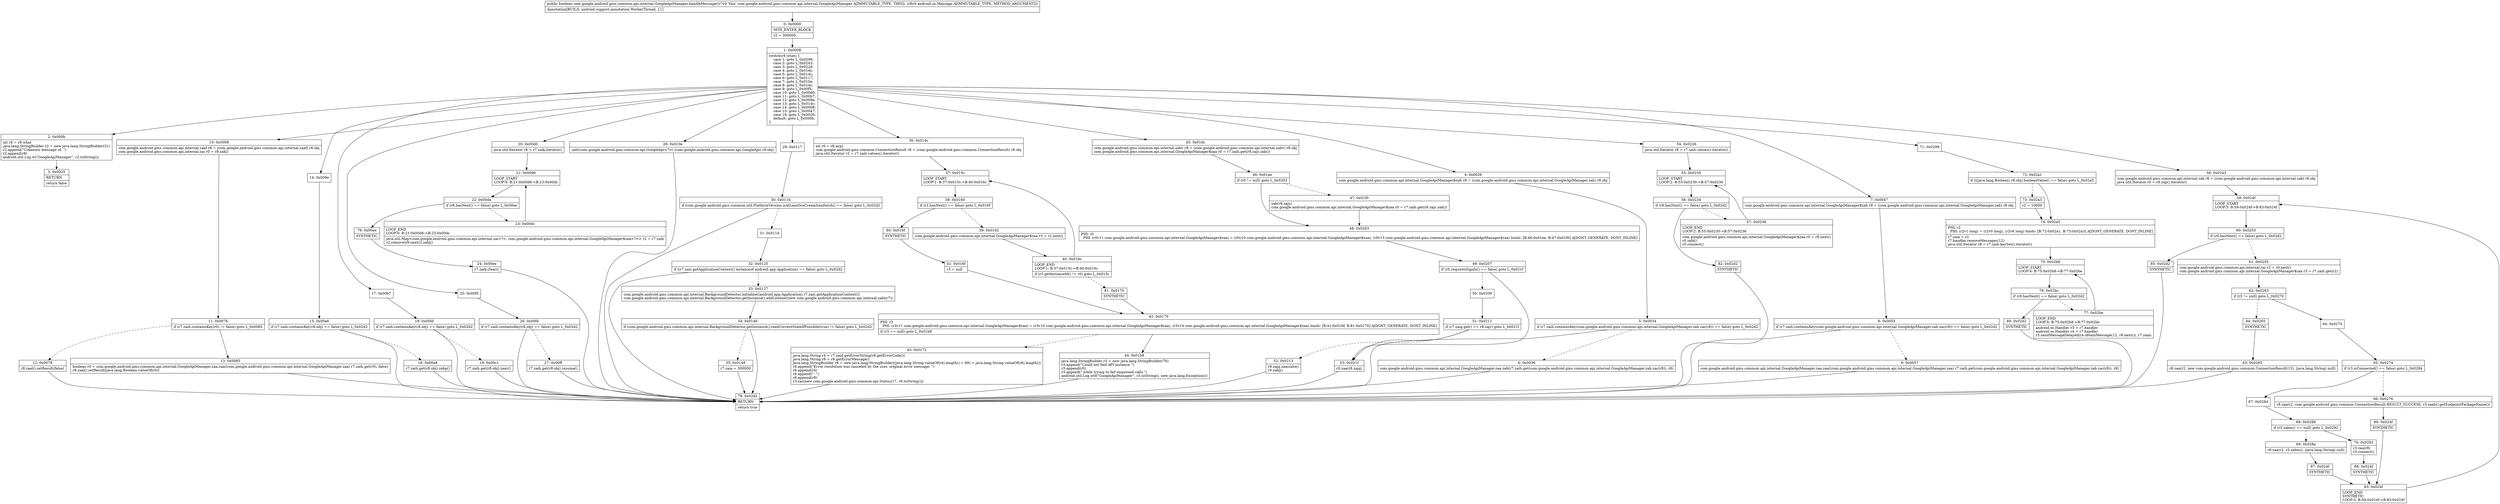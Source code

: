 digraph "CFG forcom.google.android.gms.common.api.internal.GoogleApiManager.handleMessage(Landroid\/os\/Message;)Z" {
Node_0 [shape=record,label="{0\:\ 0x0000|MTH_ENTER_BLOCK\l|r2 = 300000\l}"];
Node_1 [shape=record,label="{1\:\ 0x0008|switch(r8.what) \{\l    case 1: goto L_0x0299;\l    case 2: goto L_0x0243;\l    case 3: goto L_0x0226;\l    case 4: goto L_0x01dc;\l    case 5: goto L_0x014c;\l    case 6: goto L_0x0117;\l    case 7: goto L_0x010e;\l    case 8: goto L_0x01dc;\l    case 9: goto L_0x00f5;\l    case 10: goto L_0x00d0;\l    case 11: goto L_0x00b7;\l    case 12: goto L_0x009e;\l    case 13: goto L_0x01dc;\l    case 14: goto L_0x0068;\l    case 15: goto L_0x0047;\l    case 16: goto L_0x0026;\l    default: goto L_0x000b;\l\}\l}"];
Node_2 [shape=record,label="{2\:\ 0x000b|int r8 = r8.what\ljava.lang.StringBuilder r2 = new java.lang.StringBuilder(31)\lr2.append(\"Unknown message id: \")\lr2.append(r8)\landroid.util.Log.w(\"GoogleApiManager\", r2.toString())\l}"];
Node_3 [shape=record,label="{3\:\ 0x0025|RETURN\l|return false\l}"];
Node_4 [shape=record,label="{4\:\ 0x0026|com.google.android.gms.common.api.internal.GoogleApiManager$zab r8 = (com.google.android.gms.common.api.internal.GoogleApiManager.zab) r8.obj\l}"];
Node_5 [shape=record,label="{5\:\ 0x0034|if (r7.zaih.containsKey(com.google.android.gms.common.api.internal.GoogleApiManager.zab.zac(r8)) == false) goto L_0x02d2\l}"];
Node_6 [shape=record,label="{6\:\ 0x0036|com.google.android.gms.common.api.internal.GoogleApiManager.zaa.zab(r7.zaih.get(com.google.android.gms.common.api.internal.GoogleApiManager.zab.zac(r8)), r8)\l}"];
Node_7 [shape=record,label="{7\:\ 0x0047|com.google.android.gms.common.api.internal.GoogleApiManager$zab r8 = (com.google.android.gms.common.api.internal.GoogleApiManager.zab) r8.obj\l}"];
Node_8 [shape=record,label="{8\:\ 0x0055|if (r7.zaih.containsKey(com.google.android.gms.common.api.internal.GoogleApiManager.zab.zac(r8)) == false) goto L_0x02d2\l}"];
Node_9 [shape=record,label="{9\:\ 0x0057|com.google.android.gms.common.api.internal.GoogleApiManager.zaa.zaa((com.google.android.gms.common.api.internal.GoogleApiManager.zaa) r7.zaih.get(com.google.android.gms.common.api.internal.GoogleApiManager.zab.zac(r8)), r8)\l}"];
Node_10 [shape=record,label="{10\:\ 0x0068|com.google.android.gms.common.api.internal.zaaf r8 = (com.google.android.gms.common.api.internal.zaaf) r8.obj\lcom.google.android.gms.common.api.internal.zai r0 = r8.zak()\l}"];
Node_11 [shape=record,label="{11\:\ 0x0076|if (r7.zaih.containsKey(r0) != false) goto L_0x0085\l}"];
Node_12 [shape=record,label="{12\:\ 0x0078|r8.zaal().setResult(false)\l}"];
Node_13 [shape=record,label="{13\:\ 0x0085|boolean r0 = com.google.android.gms.common.api.internal.GoogleApiManager.zaa.zaa((com.google.android.gms.common.api.internal.GoogleApiManager.zaa) r7.zaih.get(r0), false)\lr8.zaal().setResult(java.lang.Boolean.valueOf(r0))\l}"];
Node_14 [shape=record,label="{14\:\ 0x009e}"];
Node_15 [shape=record,label="{15\:\ 0x00a6|if (r7.zaih.containsKey(r8.obj) == false) goto L_0x02d2\l}"];
Node_16 [shape=record,label="{16\:\ 0x00a8|r7.zaih.get(r8.obj).zabp()\l}"];
Node_17 [shape=record,label="{17\:\ 0x00b7}"];
Node_18 [shape=record,label="{18\:\ 0x00bf|if (r7.zaih.containsKey(r8.obj) == false) goto L_0x02d2\l}"];
Node_19 [shape=record,label="{19\:\ 0x00c1|r7.zaih.get(r8.obj).zaav()\l}"];
Node_20 [shape=record,label="{20\:\ 0x00d0|java.util.Iterator r8 = r7.zaik.iterator()\l}"];
Node_21 [shape=record,label="{21\:\ 0x00d6|LOOP_START\lLOOP:0: B:21:0x00d6\-\>B:23:0x00dc\l}"];
Node_22 [shape=record,label="{22\:\ 0x00da|if (r8.hasNext() == false) goto L_0x00ee\l}"];
Node_23 [shape=record,label="{23\:\ 0x00dc|LOOP_END\lLOOP:0: B:21:0x00d6\-\>B:23:0x00dc\l|java.util.Map\<com.google.android.gms.common.api.internal.zai\<?\>, com.google.android.gms.common.api.internal.GoogleApiManager$zaa\<?\>\> r2 = r7.zaih\lr2.remove(r8.next()).zabj()\l}"];
Node_24 [shape=record,label="{24\:\ 0x00ee|r7.zaik.clear()\l}"];
Node_25 [shape=record,label="{25\:\ 0x00f5}"];
Node_26 [shape=record,label="{26\:\ 0x00fd|if (r7.zaih.containsKey(r8.obj) == false) goto L_0x02d2\l}"];
Node_27 [shape=record,label="{27\:\ 0x00ff|r7.zaih.get(r8.obj).resume()\l}"];
Node_28 [shape=record,label="{28\:\ 0x010e|zab((com.google.android.gms.common.api.GoogleApi\<?\>) (com.google.android.gms.common.api.GoogleApi) r8.obj)\l}"];
Node_29 [shape=record,label="{29\:\ 0x0117}"];
Node_30 [shape=record,label="{30\:\ 0x011b|if (com.google.android.gms.common.util.PlatformVersion.isAtLeastIceCreamSandwich() == false) goto L_0x02d2\l}"];
Node_31 [shape=record,label="{31\:\ 0x011d}"];
Node_32 [shape=record,label="{32\:\ 0x0125|if ((r7.zaic.getApplicationContext() instanceof android.app.Application) == false) goto L_0x02d2\l}"];
Node_33 [shape=record,label="{33\:\ 0x0127|com.google.android.gms.common.api.internal.BackgroundDetector.initialize((android.app.Application) r7.zaic.getApplicationContext())\lcom.google.android.gms.common.api.internal.BackgroundDetector.getInstance().addListener(new com.google.android.gms.common.api.internal.zabi(r7))\l}"];
Node_34 [shape=record,label="{34\:\ 0x0146|if (com.google.android.gms.common.api.internal.BackgroundDetector.getInstance().readCurrentStateIfPossible(true) != false) goto L_0x02d2\l}"];
Node_35 [shape=record,label="{35\:\ 0x0148|r7.zaia = 300000\l}"];
Node_36 [shape=record,label="{36\:\ 0x014c|int r0 = r8.arg1\lcom.google.android.gms.common.ConnectionResult r8 = (com.google.android.gms.common.ConnectionResult) r8.obj\ljava.util.Iterator r2 = r7.zaih.values().iterator()\l}"];
Node_37 [shape=record,label="{37\:\ 0x015c|LOOP_START\lLOOP:1: B:37:0x015c\-\>B:40:0x016c\l}"];
Node_38 [shape=record,label="{38\:\ 0x0160|if (r2.hasNext() == false) goto L_0x016f\l}"];
Node_39 [shape=record,label="{39\:\ 0x0162|com.google.android.gms.common.api.internal.GoogleApiManager$zaa r3 = r2.next()\l}"];
Node_40 [shape=record,label="{40\:\ 0x016c|LOOP_END\lLOOP:1: B:37:0x015c\-\>B:40:0x016c\l|if (r3.getInstanceId() != r0) goto L_0x015c\l}"];
Node_41 [shape=record,label="{41\:\ 0x016f|r3 = null\l}"];
Node_42 [shape=record,label="{42\:\ 0x0170|PHI: r3 \l  PHI: (r3v11 com.google.android.gms.common.api.internal.GoogleApiManager$zaa) = (r3v10 com.google.android.gms.common.api.internal.GoogleApiManager$zaa), (r3v14 com.google.android.gms.common.api.internal.GoogleApiManager$zaa) binds: [B:41:0x016f, B:81:0x0170] A[DONT_GENERATE, DONT_INLINE]\l|if (r3 == null) goto L_0x01b8\l}"];
Node_43 [shape=record,label="{43\:\ 0x0172|java.lang.String r4 = r7.zaid.getErrorString(r8.getErrorCode())\ljava.lang.String r8 = r8.getErrorMessage()\ljava.lang.StringBuilder r6 = new java.lang.StringBuilder((java.lang.String.valueOf(r4).length() + 69) + java.lang.String.valueOf(r8).length())\lr6.append(\"Error resolution was canceled by the user, original error message: \")\lr6.append(r4)\lr6.append(\": \")\lr6.append(r8)\lr3.zac(new com.google.android.gms.common.api.Status(17, r6.toString()))\l}"];
Node_44 [shape=record,label="{44\:\ 0x01b8|java.lang.StringBuilder r3 = new java.lang.StringBuilder(76)\lr3.append(\"Could not find API instance \")\lr3.append(r0)\lr3.append(\" while trying to fail enqueued calls.\")\landroid.util.Log.wtf(\"GoogleApiManager\", r3.toString(), new java.lang.Exception())\l}"];
Node_45 [shape=record,label="{45\:\ 0x01dc|com.google.android.gms.common.api.internal.zabv r8 = (com.google.android.gms.common.api.internal.zabv) r8.obj\lcom.google.android.gms.common.api.internal.GoogleApiManager$zaa r0 = r7.zaih.get(r8.zajs.zak())\l}"];
Node_46 [shape=record,label="{46\:\ 0x01ee|if (r0 != null) goto L_0x0203\l}"];
Node_47 [shape=record,label="{47\:\ 0x01f0|zab(r8.zajs)\lcom.google.android.gms.common.api.internal.GoogleApiManager$zaa r0 = r7.zaih.get(r8.zajs.zak())\l}"];
Node_48 [shape=record,label="{48\:\ 0x0203|PHI: r0 \l  PHI: (r0v11 com.google.android.gms.common.api.internal.GoogleApiManager$zaa) = (r0v10 com.google.android.gms.common.api.internal.GoogleApiManager$zaa), (r0v15 com.google.android.gms.common.api.internal.GoogleApiManager$zaa) binds: [B:46:0x01ee, B:47:0x01f0] A[DONT_GENERATE, DONT_INLINE]\l}"];
Node_49 [shape=record,label="{49\:\ 0x0207|if (r0.requiresSignIn() == false) goto L_0x021f\l}"];
Node_50 [shape=record,label="{50\:\ 0x0209}"];
Node_51 [shape=record,label="{51\:\ 0x0211|if (r7.zaig.get() == r8.zajr) goto L_0x021f\l}"];
Node_52 [shape=record,label="{52\:\ 0x0213|r8.zajq.zaa(zahw)\lr0.zabj()\l}"];
Node_53 [shape=record,label="{53\:\ 0x021f|r0.zaa(r8.zajq)\l}"];
Node_54 [shape=record,label="{54\:\ 0x0226|java.util.Iterator r8 = r7.zaih.values().iterator()\l}"];
Node_55 [shape=record,label="{55\:\ 0x0230|LOOP_START\lLOOP:2: B:55:0x0230\-\>B:57:0x0236\l}"];
Node_56 [shape=record,label="{56\:\ 0x0234|if (r8.hasNext() == false) goto L_0x02d2\l}"];
Node_57 [shape=record,label="{57\:\ 0x0236|LOOP_END\lLOOP:2: B:55:0x0230\-\>B:57:0x0236\l|com.google.android.gms.common.api.internal.GoogleApiManager$zaa r0 = r8.next()\lr0.zabl()\lr0.connect()\l}"];
Node_58 [shape=record,label="{58\:\ 0x0243|com.google.android.gms.common.api.internal.zak r8 = (com.google.android.gms.common.api.internal.zak) r8.obj\ljava.util.Iterator r0 = r8.zap().iterator()\l}"];
Node_59 [shape=record,label="{59\:\ 0x024f|LOOP_START\lLOOP:3: B:59:0x024f\-\>B:83:0x024f\l}"];
Node_60 [shape=record,label="{60\:\ 0x0253|if (r0.hasNext() == false) goto L_0x02d2\l}"];
Node_61 [shape=record,label="{61\:\ 0x0255|com.google.android.gms.common.api.internal.zai r2 = r0.next()\lcom.google.android.gms.common.api.internal.GoogleApiManager$zaa r3 = r7.zaih.get(r2)\l}"];
Node_62 [shape=record,label="{62\:\ 0x0263|if (r3 != null) goto L_0x0270\l}"];
Node_63 [shape=record,label="{63\:\ 0x0265|r8.zaa(r2, new com.google.android.gms.common.ConnectionResult(13), (java.lang.String) null)\l}"];
Node_64 [shape=record,label="{64\:\ 0x0270}"];
Node_65 [shape=record,label="{65\:\ 0x0274|if (r3.isConnected() == false) goto L_0x0284\l}"];
Node_66 [shape=record,label="{66\:\ 0x0276|r8.zaa(r2, com.google.android.gms.common.ConnectionResult.RESULT_SUCCESS, r3.zaab().getEndpointPackageName())\l}"];
Node_67 [shape=record,label="{67\:\ 0x0284}"];
Node_68 [shape=record,label="{68\:\ 0x0288|if (r3.zabm() == null) goto L_0x0292\l}"];
Node_69 [shape=record,label="{69\:\ 0x028a|r8.zaa(r2, r3.zabm(), (java.lang.String) null)\l}"];
Node_70 [shape=record,label="{70\:\ 0x0292|r3.zaa(r8)\lr3.connect()\l}"];
Node_71 [shape=record,label="{71\:\ 0x0299}"];
Node_72 [shape=record,label="{72\:\ 0x02a1|if (((java.lang.Boolean) r8.obj).booleanValue() == false) goto L_0x02a5\l}"];
Node_73 [shape=record,label="{73\:\ 0x02a3|r2 = 10000\l}"];
Node_74 [shape=record,label="{74\:\ 0x02a5|PHI: r2 \l  PHI: (r2v1 long) = (r2v0 long), (r2v6 long) binds: [B:72:0x02a1, B:73:0x02a3] A[DONT_GENERATE, DONT_INLINE]\l|r7.zaia = r2\lr7.handler.removeMessages(12)\ljava.util.Iterator r8 = r7.zaih.keySet().iterator()\l}"];
Node_75 [shape=record,label="{75\:\ 0x02b8|LOOP_START\lLOOP:4: B:75:0x02b8\-\>B:77:0x02be\l}"];
Node_76 [shape=record,label="{76\:\ 0x02bc|if (r8.hasNext() == false) goto L_0x02d2\l}"];
Node_77 [shape=record,label="{77\:\ 0x02be|LOOP_END\lLOOP:4: B:75:0x02b8\-\>B:77:0x02be\l|android.os.Handler r3 = r7.handler\landroid.os.Handler r4 = r7.handler\lr3.sendMessageDelayed(r4.obtainMessage(12, r8.next()), r7.zaia)\l}"];
Node_78 [shape=record,label="{78\:\ 0x02d2|RETURN\l|return true\l}"];
Node_79 [shape=record,label="{79\:\ 0x00ee|SYNTHETIC\l}"];
Node_80 [shape=record,label="{80\:\ 0x016f|SYNTHETIC\l}"];
Node_81 [shape=record,label="{81\:\ 0x0170|SYNTHETIC\l}"];
Node_82 [shape=record,label="{82\:\ 0x02d2|SYNTHETIC\l}"];
Node_83 [shape=record,label="{83\:\ 0x024f|LOOP_END\lSYNTHETIC\lLOOP:3: B:59:0x024f\-\>B:83:0x024f\l}"];
Node_84 [shape=record,label="{84\:\ 0x0265|SYNTHETIC\l}"];
Node_85 [shape=record,label="{85\:\ 0x02d2|SYNTHETIC\l}"];
Node_86 [shape=record,label="{86\:\ 0x024f|SYNTHETIC\l}"];
Node_87 [shape=record,label="{87\:\ 0x024f|SYNTHETIC\l}"];
Node_88 [shape=record,label="{88\:\ 0x024f|SYNTHETIC\l}"];
Node_89 [shape=record,label="{89\:\ 0x02d2|SYNTHETIC\l}"];
MethodNode[shape=record,label="{public boolean com.google.android.gms.common.api.internal.GoogleApiManager.handleMessage((r7v0 'this' com.google.android.gms.common.api.internal.GoogleApiManager A[IMMUTABLE_TYPE, THIS]), (r8v0 android.os.Message A[IMMUTABLE_TYPE, METHOD_ARGUMENT]))  | Annotation[BUILD, android.support.annotation.WorkerThread, \{\}]\l}"];
MethodNode -> Node_0;
Node_0 -> Node_1;
Node_1 -> Node_2;
Node_1 -> Node_4;
Node_1 -> Node_7;
Node_1 -> Node_10;
Node_1 -> Node_14;
Node_1 -> Node_17;
Node_1 -> Node_20;
Node_1 -> Node_25;
Node_1 -> Node_28;
Node_1 -> Node_29;
Node_1 -> Node_36;
Node_1 -> Node_45;
Node_1 -> Node_54;
Node_1 -> Node_58;
Node_1 -> Node_71;
Node_2 -> Node_3;
Node_4 -> Node_5;
Node_5 -> Node_6[style=dashed];
Node_5 -> Node_78;
Node_6 -> Node_78;
Node_7 -> Node_8;
Node_8 -> Node_9[style=dashed];
Node_8 -> Node_78;
Node_9 -> Node_78;
Node_10 -> Node_11;
Node_11 -> Node_12[style=dashed];
Node_11 -> Node_13;
Node_12 -> Node_78;
Node_13 -> Node_78;
Node_14 -> Node_15;
Node_15 -> Node_16[style=dashed];
Node_15 -> Node_78;
Node_16 -> Node_78;
Node_17 -> Node_18;
Node_18 -> Node_19[style=dashed];
Node_18 -> Node_78;
Node_19 -> Node_78;
Node_20 -> Node_21;
Node_21 -> Node_22;
Node_22 -> Node_23[style=dashed];
Node_22 -> Node_79;
Node_23 -> Node_21;
Node_24 -> Node_78;
Node_25 -> Node_26;
Node_26 -> Node_27[style=dashed];
Node_26 -> Node_78;
Node_27 -> Node_78;
Node_28 -> Node_78;
Node_29 -> Node_30;
Node_30 -> Node_31[style=dashed];
Node_30 -> Node_78;
Node_31 -> Node_32;
Node_32 -> Node_33[style=dashed];
Node_32 -> Node_78;
Node_33 -> Node_34;
Node_34 -> Node_35[style=dashed];
Node_34 -> Node_78;
Node_35 -> Node_78;
Node_36 -> Node_37;
Node_37 -> Node_38;
Node_38 -> Node_39[style=dashed];
Node_38 -> Node_80;
Node_39 -> Node_40;
Node_40 -> Node_37;
Node_40 -> Node_81[style=dashed];
Node_41 -> Node_42;
Node_42 -> Node_43[style=dashed];
Node_42 -> Node_44;
Node_43 -> Node_78;
Node_44 -> Node_78;
Node_45 -> Node_46;
Node_46 -> Node_47[style=dashed];
Node_46 -> Node_48;
Node_47 -> Node_48;
Node_48 -> Node_49;
Node_49 -> Node_50[style=dashed];
Node_49 -> Node_53;
Node_50 -> Node_51;
Node_51 -> Node_52[style=dashed];
Node_51 -> Node_53;
Node_52 -> Node_78;
Node_53 -> Node_78;
Node_54 -> Node_55;
Node_55 -> Node_56;
Node_56 -> Node_57[style=dashed];
Node_56 -> Node_82;
Node_57 -> Node_55;
Node_58 -> Node_59;
Node_59 -> Node_60;
Node_60 -> Node_61[style=dashed];
Node_60 -> Node_85;
Node_61 -> Node_62;
Node_62 -> Node_64;
Node_62 -> Node_84[style=dashed];
Node_63 -> Node_78;
Node_64 -> Node_65;
Node_65 -> Node_66[style=dashed];
Node_65 -> Node_67;
Node_66 -> Node_86;
Node_67 -> Node_68;
Node_68 -> Node_69[style=dashed];
Node_68 -> Node_70;
Node_69 -> Node_87;
Node_70 -> Node_88;
Node_71 -> Node_72;
Node_72 -> Node_73[style=dashed];
Node_72 -> Node_74;
Node_73 -> Node_74;
Node_74 -> Node_75;
Node_75 -> Node_76;
Node_76 -> Node_77[style=dashed];
Node_76 -> Node_89;
Node_77 -> Node_75;
Node_79 -> Node_24;
Node_80 -> Node_41;
Node_81 -> Node_42;
Node_82 -> Node_78;
Node_83 -> Node_59;
Node_84 -> Node_63;
Node_85 -> Node_78;
Node_86 -> Node_83;
Node_87 -> Node_83;
Node_88 -> Node_83;
Node_89 -> Node_78;
}

